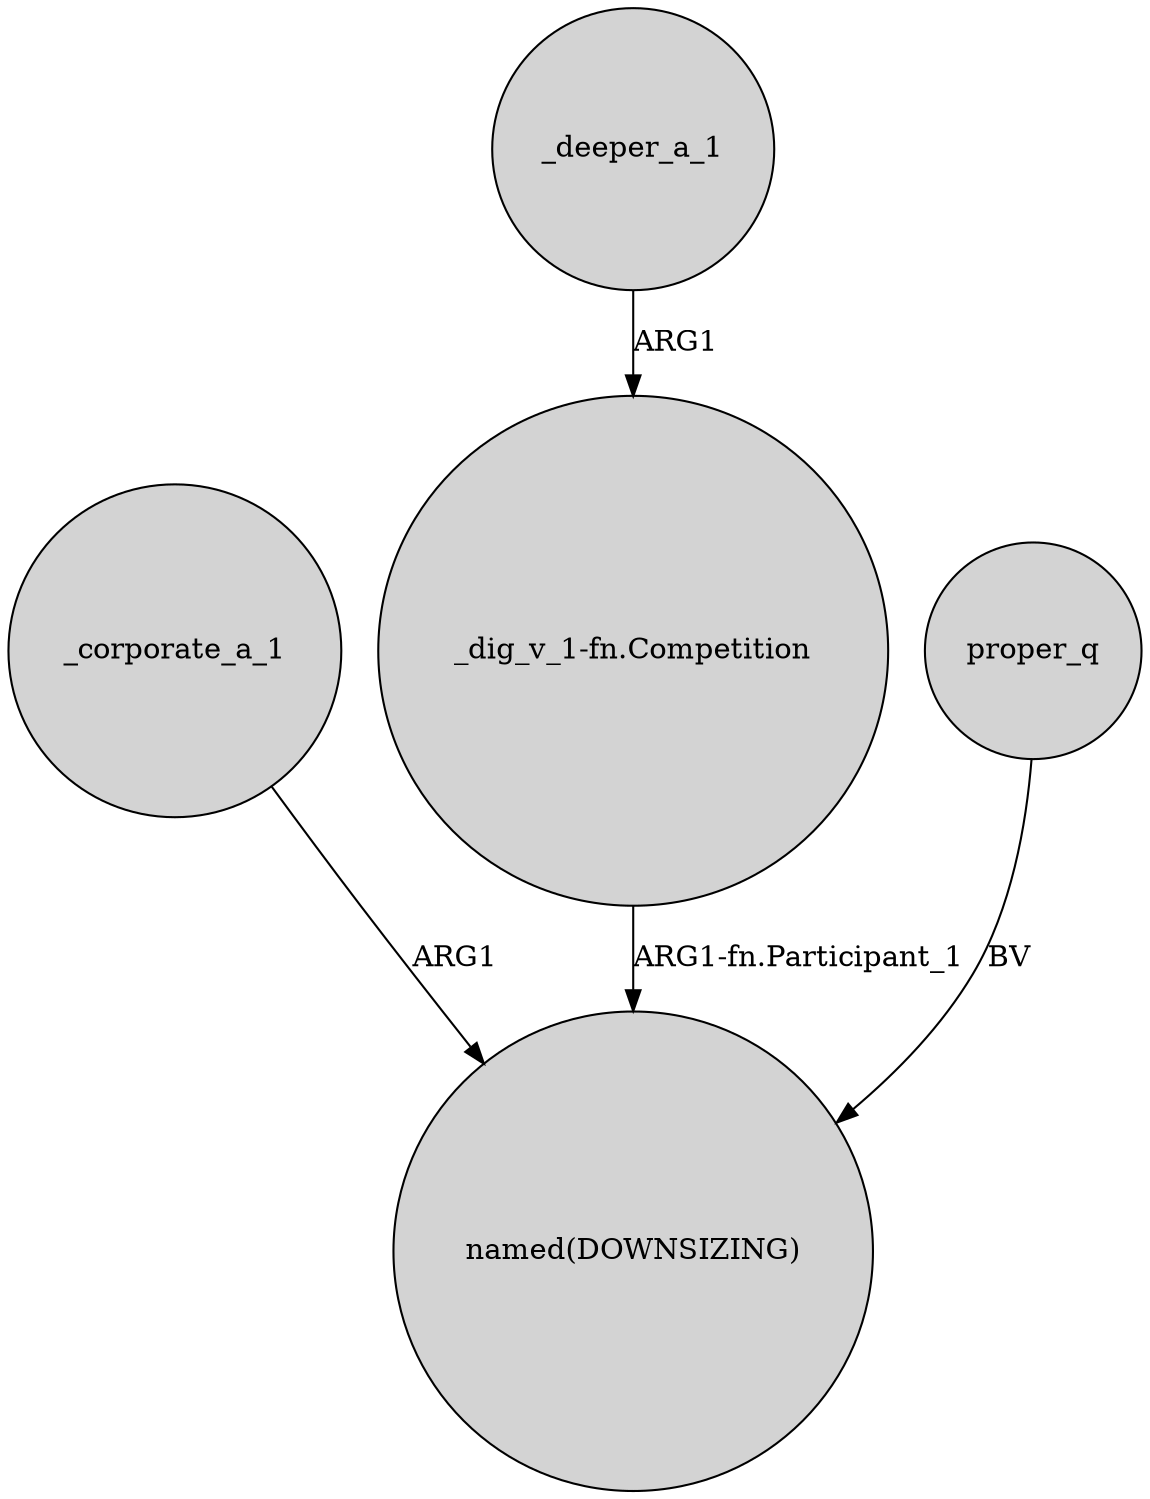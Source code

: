 digraph {
	node [shape=circle style=filled]
	_corporate_a_1 -> "named(DOWNSIZING)" [label=ARG1]
	"_dig_v_1-fn.Competition" -> "named(DOWNSIZING)" [label="ARG1-fn.Participant_1"]
	_deeper_a_1 -> "_dig_v_1-fn.Competition" [label=ARG1]
	proper_q -> "named(DOWNSIZING)" [label=BV]
}
